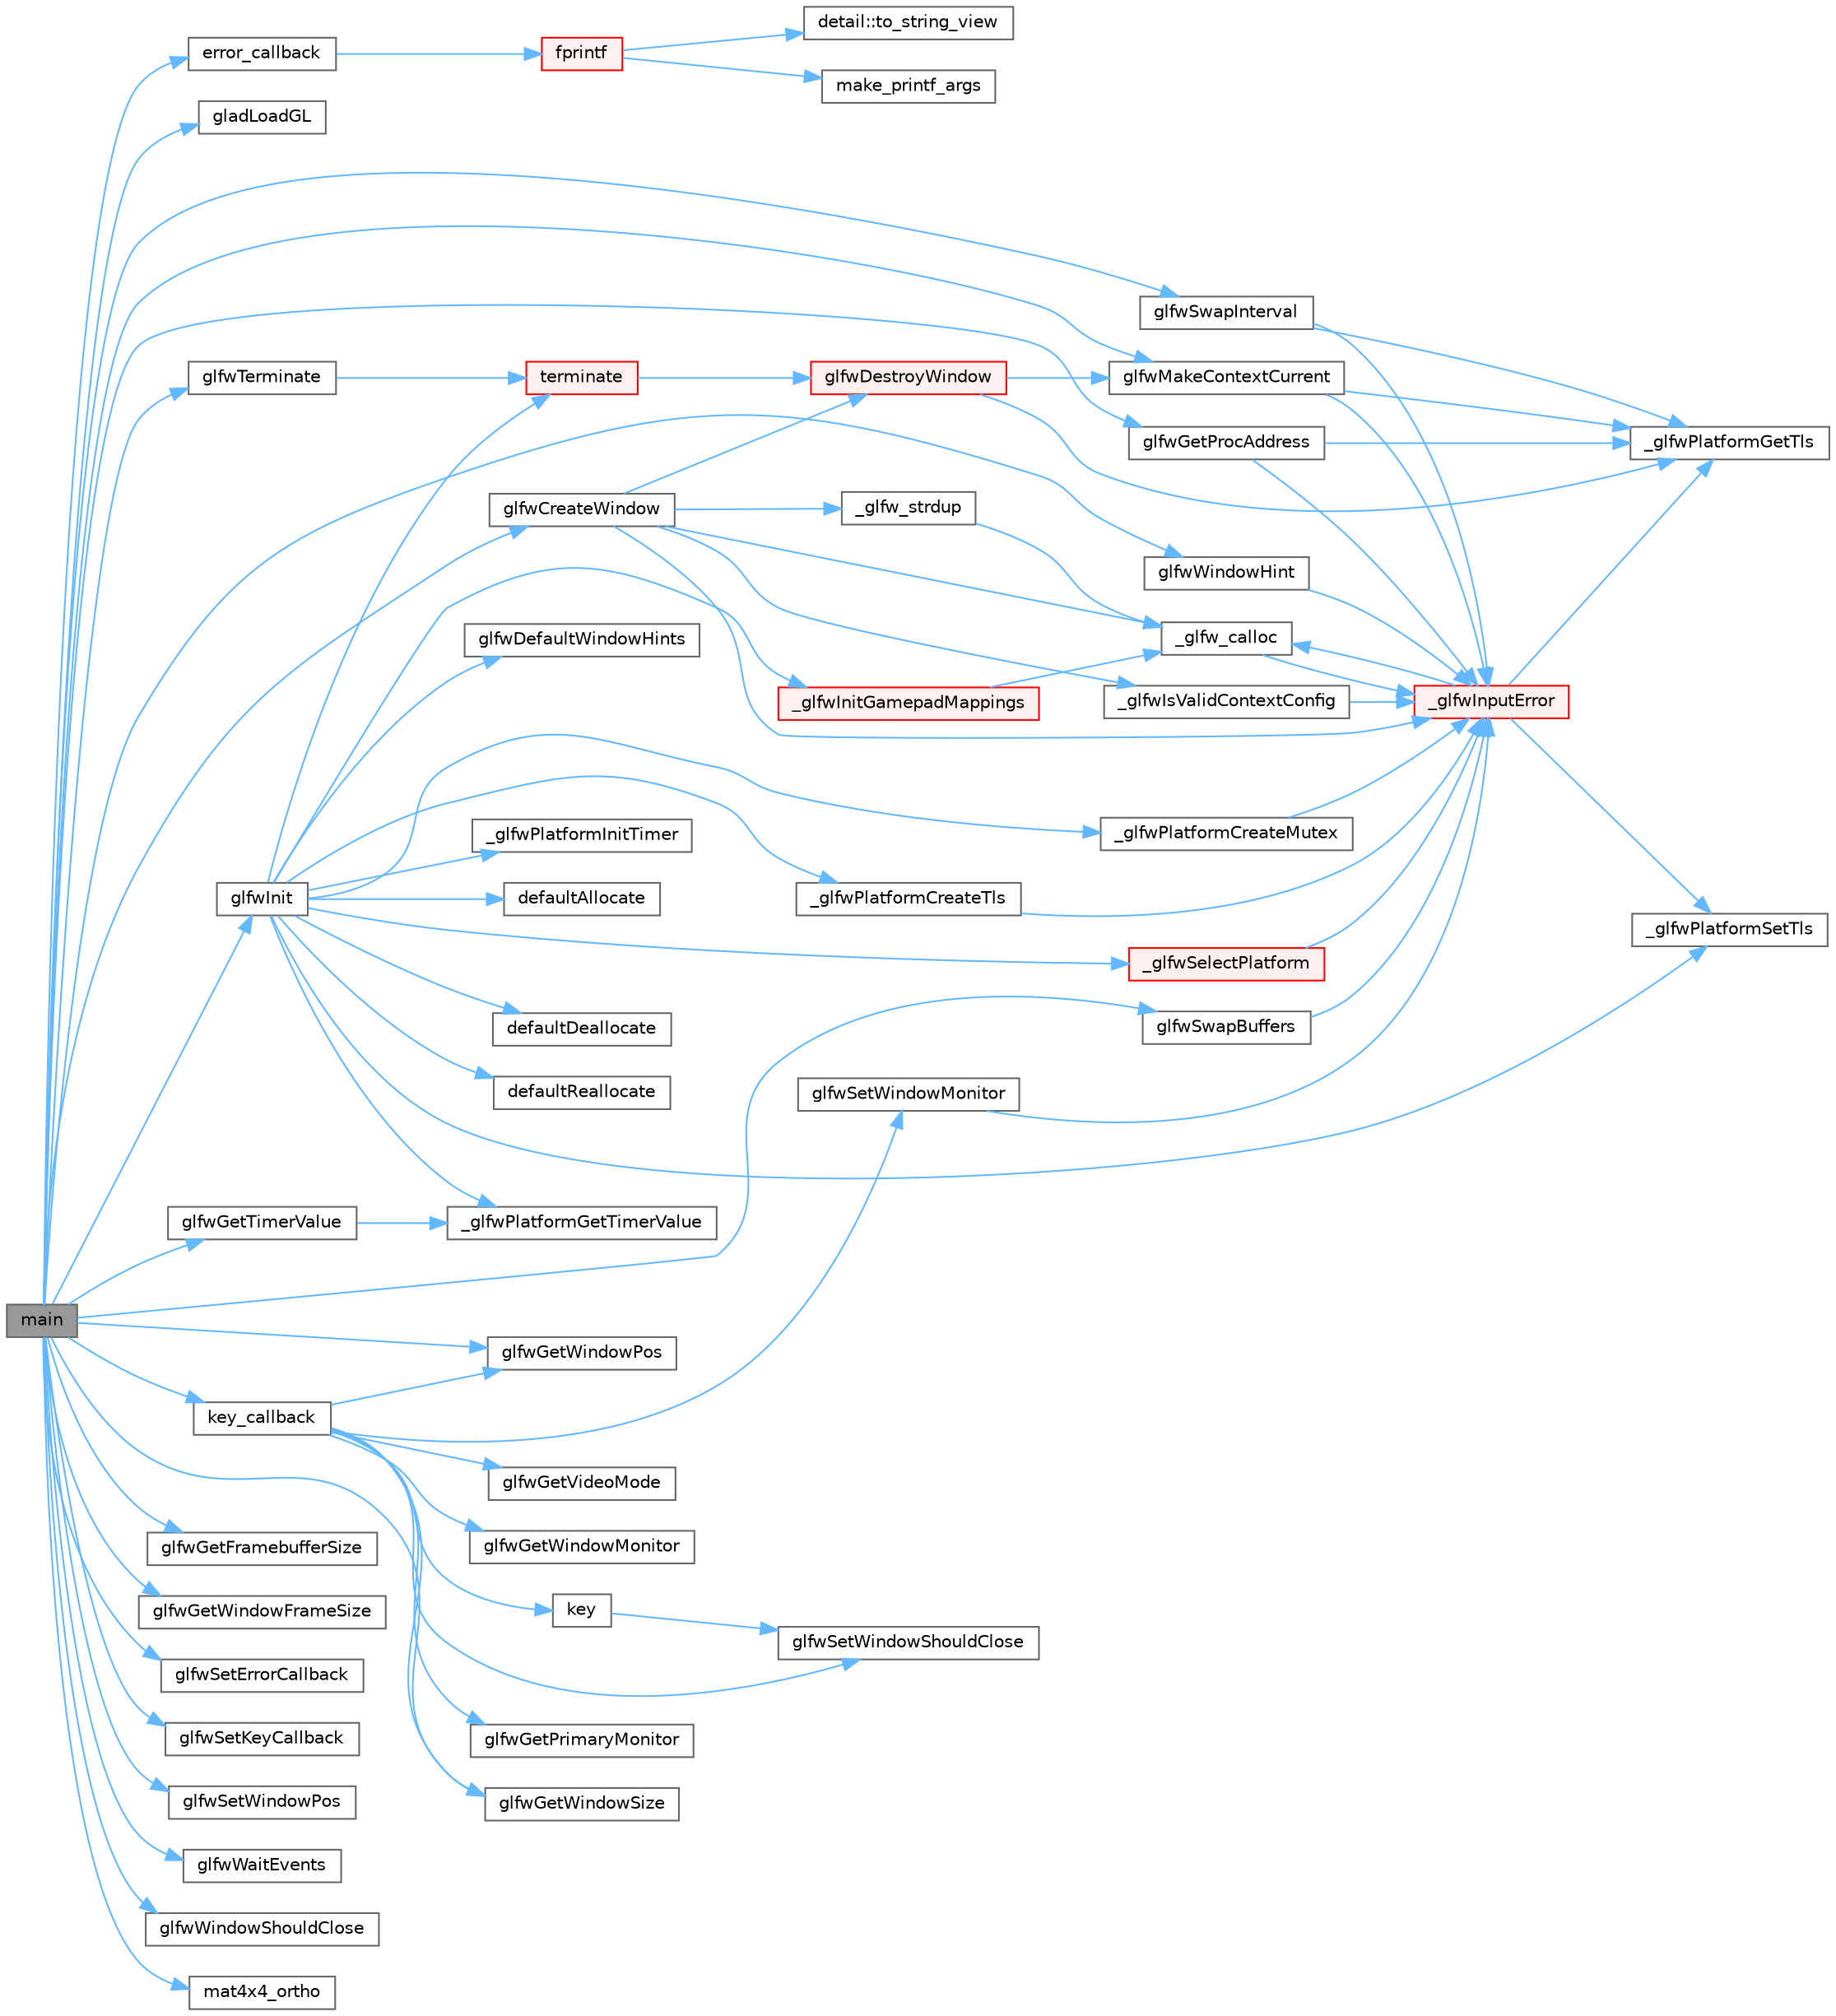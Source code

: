 digraph "main"
{
 // LATEX_PDF_SIZE
  bgcolor="transparent";
  edge [fontname=Helvetica,fontsize=10,labelfontname=Helvetica,labelfontsize=10];
  node [fontname=Helvetica,fontsize=10,shape=box,height=0.2,width=0.4];
  rankdir="LR";
  Node1 [id="Node000001",label="main",height=0.2,width=0.4,color="gray40", fillcolor="grey60", style="filled", fontcolor="black",tooltip=" "];
  Node1 -> Node2 [id="edge1_Node000001_Node000002",color="steelblue1",style="solid",tooltip=" "];
  Node2 [id="Node000002",label="error_callback",height=0.2,width=0.4,color="grey40", fillcolor="white", style="filled",URL="$heightmap_8c.html#a6e6d1771a9242858811be0a3569838fa",tooltip=" "];
  Node2 -> Node3 [id="edge2_Node000002_Node000003",color="steelblue1",style="solid",tooltip=" "];
  Node3 [id="Node000003",label="fprintf",height=0.2,width=0.4,color="red", fillcolor="#FFF0F0", style="filled",URL="$printf_8h.html#a9f315126362cae9675de1642105e631e",tooltip=" "];
  Node3 -> Node4 [id="edge3_Node000003_Node000004",color="steelblue1",style="solid",tooltip=" "];
  Node4 [id="Node000004",label="make_printf_args",height=0.2,width=0.4,color="grey40", fillcolor="white", style="filled",URL="$printf_8h.html#a27dcc0efcda04388971dbea3c875f122",tooltip=" "];
  Node3 -> Node5 [id="edge4_Node000003_Node000005",color="steelblue1",style="solid",tooltip=" "];
  Node5 [id="Node000005",label="detail::to_string_view",height=0.2,width=0.4,color="grey40", fillcolor="white", style="filled",URL="$namespacedetail.html#abeae79fa3e1eded2d8fbd56cc9f0960e",tooltip=" "];
  Node1 -> Node36 [id="edge5_Node000001_Node000036",color="steelblue1",style="solid",tooltip=" "];
  Node36 [id="Node000036",label="gladLoadGL",height=0.2,width=0.4,color="grey40", fillcolor="white", style="filled",URL="$gl_8h.html#a7994567e82772589f6e507f74300bac0",tooltip=" "];
  Node1 -> Node37 [id="edge6_Node000001_Node000037",color="steelblue1",style="solid",tooltip=" "];
  Node37 [id="Node000037",label="glfwCreateWindow",height=0.2,width=0.4,color="grey40", fillcolor="white", style="filled",URL="$group__window.html#gaaccd00fafe81e2db94e8cdf55721e055",tooltip="Creates a window and its associated context."];
  Node37 -> Node38 [id="edge7_Node000037_Node000038",color="steelblue1",style="solid",tooltip=" "];
  Node38 [id="Node000038",label="_glfw_calloc",height=0.2,width=0.4,color="grey40", fillcolor="white", style="filled",URL="$glfw_2src_2init_8c.html#a88a6e01ef5c1245a6d2a5e62b02e5678",tooltip=" "];
  Node38 -> Node39 [id="edge8_Node000038_Node000039",color="steelblue1",style="solid",tooltip=" "];
  Node39 [id="Node000039",label="_glfwInputError",height=0.2,width=0.4,color="red", fillcolor="#FFF0F0", style="filled",URL="$glfw_2src_2init_8c.html#a3287b282ec57a4a89127ae51f49f10f5",tooltip=" "];
  Node39 -> Node38 [id="edge9_Node000039_Node000038",color="steelblue1",style="solid",tooltip=" "];
  Node39 -> Node40 [id="edge10_Node000039_Node000040",color="steelblue1",style="solid",tooltip=" "];
  Node40 [id="Node000040",label="_glfwPlatformGetTls",height=0.2,width=0.4,color="grey40", fillcolor="white", style="filled",URL="$posix__thread_8c.html#a7d2f6e8ecd2e06f2e86d9446d642bd00",tooltip=" "];
  Node39 -> Node42 [id="edge11_Node000039_Node000042",color="steelblue1",style="solid",tooltip=" "];
  Node42 [id="Node000042",label="_glfwPlatformSetTls",height=0.2,width=0.4,color="grey40", fillcolor="white", style="filled",URL="$posix__thread_8c.html#a302f48b6d4dba6b3579449d8a43cfae7",tooltip=" "];
  Node37 -> Node44 [id="edge12_Node000037_Node000044",color="steelblue1",style="solid",tooltip=" "];
  Node44 [id="Node000044",label="_glfw_strdup",height=0.2,width=0.4,color="grey40", fillcolor="white", style="filled",URL="$glfw_2src_2init_8c.html#af725e1f466a710a1fc590ff3726f1151",tooltip=" "];
  Node44 -> Node38 [id="edge13_Node000044_Node000038",color="steelblue1",style="solid",tooltip=" "];
  Node37 -> Node39 [id="edge14_Node000037_Node000039",color="steelblue1",style="solid",tooltip=" "];
  Node37 -> Node45 [id="edge15_Node000037_Node000045",color="steelblue1",style="solid",tooltip=" "];
  Node45 [id="Node000045",label="_glfwIsValidContextConfig",height=0.2,width=0.4,color="grey40", fillcolor="white", style="filled",URL="$context_8c.html#a659c5d5b0cd359304004700d16a76954",tooltip=" "];
  Node45 -> Node39 [id="edge16_Node000045_Node000039",color="steelblue1",style="solid",tooltip=" "];
  Node37 -> Node46 [id="edge17_Node000037_Node000046",color="steelblue1",style="solid",tooltip=" "];
  Node46 [id="Node000046",label="glfwDestroyWindow",height=0.2,width=0.4,color="red", fillcolor="#FFF0F0", style="filled",URL="$group__window.html#ga806747476b7247d292be3711c323ea10",tooltip="Destroys the specified window and its context."];
  Node46 -> Node40 [id="edge18_Node000046_Node000040",color="steelblue1",style="solid",tooltip=" "];
  Node46 -> Node48 [id="edge19_Node000046_Node000048",color="steelblue1",style="solid",tooltip=" "];
  Node48 [id="Node000048",label="glfwMakeContextCurrent",height=0.2,width=0.4,color="grey40", fillcolor="white", style="filled",URL="$group__context.html#gafd76c93e15ec8b0b90506a9936a46185",tooltip="Makes the context of the specified window current for the calling thread."];
  Node48 -> Node39 [id="edge20_Node000048_Node000039",color="steelblue1",style="solid",tooltip=" "];
  Node48 -> Node40 [id="edge21_Node000048_Node000040",color="steelblue1",style="solid",tooltip=" "];
  Node1 -> Node49 [id="edge22_Node000001_Node000049",color="steelblue1",style="solid",tooltip=" "];
  Node49 [id="Node000049",label="glfwGetFramebufferSize",height=0.2,width=0.4,color="grey40", fillcolor="white", style="filled",URL="$group__window.html#gaf7d17f3534b4b6dc9a6f905e3a240b7e",tooltip="Retrieves the size of the framebuffer of the specified window."];
  Node1 -> Node50 [id="edge23_Node000001_Node000050",color="steelblue1",style="solid",tooltip=" "];
  Node50 [id="Node000050",label="glfwGetProcAddress",height=0.2,width=0.4,color="grey40", fillcolor="white", style="filled",URL="$group__context.html#ga0e8af175218929615c16e74938c10f2a",tooltip="Returns the address of the specified function for the current context."];
  Node50 -> Node39 [id="edge24_Node000050_Node000039",color="steelblue1",style="solid",tooltip=" "];
  Node50 -> Node40 [id="edge25_Node000050_Node000040",color="steelblue1",style="solid",tooltip=" "];
  Node1 -> Node51 [id="edge26_Node000001_Node000051",color="steelblue1",style="solid",tooltip=" "];
  Node51 [id="Node000051",label="glfwGetTimerValue",height=0.2,width=0.4,color="grey40", fillcolor="white", style="filled",URL="$group__input.html#gaa00c3e32227eb70b3968fca0bfe4ae26",tooltip="Returns the current value of the raw timer."];
  Node51 -> Node52 [id="edge27_Node000051_Node000052",color="steelblue1",style="solid",tooltip=" "];
  Node52 [id="Node000052",label="_glfwPlatformGetTimerValue",height=0.2,width=0.4,color="grey40", fillcolor="white", style="filled",URL="$posix__time_8c.html#a5ee7e09b380d3afdd3c2738b726a2a6e",tooltip=" "];
  Node1 -> Node53 [id="edge28_Node000001_Node000053",color="steelblue1",style="solid",tooltip=" "];
  Node53 [id="Node000053",label="glfwGetWindowFrameSize",height=0.2,width=0.4,color="grey40", fillcolor="white", style="filled",URL="$group__window.html#gaad46cdaae2eb732f68d3a1499a7c5409",tooltip="Retrieves the size of the frame of the window."];
  Node1 -> Node54 [id="edge29_Node000001_Node000054",color="steelblue1",style="solid",tooltip=" "];
  Node54 [id="Node000054",label="glfwGetWindowPos",height=0.2,width=0.4,color="grey40", fillcolor="white", style="filled",URL="$group__window.html#ga0076a8591ef7494d359730cf2250b45b",tooltip="Retrieves the position of the content area of the specified window."];
  Node1 -> Node55 [id="edge30_Node000001_Node000055",color="steelblue1",style="solid",tooltip=" "];
  Node55 [id="Node000055",label="glfwGetWindowSize",height=0.2,width=0.4,color="grey40", fillcolor="white", style="filled",URL="$group__window.html#ga7feb769ebb3f3d21579b5a3fb07be76e",tooltip="Retrieves the size of the content area of the specified window."];
  Node1 -> Node56 [id="edge31_Node000001_Node000056",color="steelblue1",style="solid",tooltip=" "];
  Node56 [id="Node000056",label="glfwInit",height=0.2,width=0.4,color="grey40", fillcolor="white", style="filled",URL="$group__init.html#gab41771f0215a2e0afb4cf1cf98082d40",tooltip="Initializes the GLFW library."];
  Node56 -> Node57 [id="edge32_Node000056_Node000057",color="steelblue1",style="solid",tooltip=" "];
  Node57 [id="Node000057",label="_glfwInitGamepadMappings",height=0.2,width=0.4,color="red", fillcolor="#FFF0F0", style="filled",URL="$input_8c.html#a1dab257a37caa6b39cfe9924c2487db6",tooltip=" "];
  Node57 -> Node38 [id="edge33_Node000057_Node000038",color="steelblue1",style="solid",tooltip=" "];
  Node56 -> Node59 [id="edge34_Node000056_Node000059",color="steelblue1",style="solid",tooltip=" "];
  Node59 [id="Node000059",label="_glfwPlatformCreateMutex",height=0.2,width=0.4,color="grey40", fillcolor="white", style="filled",URL="$posix__thread_8c.html#a6c5f30449fe62f561c9b01f839ec0438",tooltip=" "];
  Node59 -> Node39 [id="edge35_Node000059_Node000039",color="steelblue1",style="solid",tooltip=" "];
  Node56 -> Node60 [id="edge36_Node000056_Node000060",color="steelblue1",style="solid",tooltip=" "];
  Node60 [id="Node000060",label="_glfwPlatformCreateTls",height=0.2,width=0.4,color="grey40", fillcolor="white", style="filled",URL="$posix__thread_8c.html#afad94d57290ac85fbece14f93c41754f",tooltip=" "];
  Node60 -> Node39 [id="edge37_Node000060_Node000039",color="steelblue1",style="solid",tooltip=" "];
  Node56 -> Node52 [id="edge38_Node000056_Node000052",color="steelblue1",style="solid",tooltip=" "];
  Node56 -> Node61 [id="edge39_Node000056_Node000061",color="steelblue1",style="solid",tooltip=" "];
  Node61 [id="Node000061",label="_glfwPlatformInitTimer",height=0.2,width=0.4,color="grey40", fillcolor="white", style="filled",URL="$posix__time_8c.html#a6029c1379e357d7b4e8836e1c1ad2fa2",tooltip=" "];
  Node56 -> Node42 [id="edge40_Node000056_Node000042",color="steelblue1",style="solid",tooltip=" "];
  Node56 -> Node62 [id="edge41_Node000056_Node000062",color="steelblue1",style="solid",tooltip=" "];
  Node62 [id="Node000062",label="_glfwSelectPlatform",height=0.2,width=0.4,color="red", fillcolor="#FFF0F0", style="filled",URL="$platform_8c.html#ac0e7d5f9c3735b1959f87e959b90ce53",tooltip=" "];
  Node62 -> Node39 [id="edge42_Node000062_Node000039",color="steelblue1",style="solid",tooltip=" "];
  Node56 -> Node194 [id="edge43_Node000056_Node000194",color="steelblue1",style="solid",tooltip=" "];
  Node194 [id="Node000194",label="defaultAllocate",height=0.2,width=0.4,color="grey40", fillcolor="white", style="filled",URL="$glfw_2src_2init_8c.html#a84bc7140bca4ebe2e32016f87e1a3e19",tooltip=" "];
  Node56 -> Node195 [id="edge44_Node000056_Node000195",color="steelblue1",style="solid",tooltip=" "];
  Node195 [id="Node000195",label="defaultDeallocate",height=0.2,width=0.4,color="grey40", fillcolor="white", style="filled",URL="$glfw_2src_2init_8c.html#a81fde93f12ddf3ac12ffec825358ef9b",tooltip=" "];
  Node56 -> Node196 [id="edge45_Node000056_Node000196",color="steelblue1",style="solid",tooltip=" "];
  Node196 [id="Node000196",label="defaultReallocate",height=0.2,width=0.4,color="grey40", fillcolor="white", style="filled",URL="$glfw_2src_2init_8c.html#ad57bef403de5abe0338b4c1b8a7650fb",tooltip=" "];
  Node56 -> Node197 [id="edge46_Node000056_Node000197",color="steelblue1",style="solid",tooltip=" "];
  Node197 [id="Node000197",label="glfwDefaultWindowHints",height=0.2,width=0.4,color="grey40", fillcolor="white", style="filled",URL="$group__window.html#ga8050ddceed9dc6bd9d3aa35666195cd4",tooltip="Resets all window hints to their default values."];
  Node56 -> Node198 [id="edge47_Node000056_Node000198",color="steelblue1",style="solid",tooltip=" "];
  Node198 [id="Node000198",label="terminate",height=0.2,width=0.4,color="red", fillcolor="#FFF0F0", style="filled",URL="$glfw_2src_2init_8c.html#ae5a773506a43a9bc54bce503f234c209",tooltip=" "];
  Node198 -> Node46 [id="edge48_Node000198_Node000046",color="steelblue1",style="solid",tooltip=" "];
  Node1 -> Node48 [id="edge49_Node000001_Node000048",color="steelblue1",style="solid",tooltip=" "];
  Node1 -> Node204 [id="edge50_Node000001_Node000204",color="steelblue1",style="solid",tooltip=" "];
  Node204 [id="Node000204",label="glfwSetErrorCallback",height=0.2,width=0.4,color="grey40", fillcolor="white", style="filled",URL="$group__init.html#ga746e2757d069eaea423349aca6ae097a",tooltip="Sets the error callback."];
  Node1 -> Node205 [id="edge51_Node000001_Node000205",color="steelblue1",style="solid",tooltip=" "];
  Node205 [id="Node000205",label="glfwSetKeyCallback",height=0.2,width=0.4,color="grey40", fillcolor="white", style="filled",URL="$group__input.html#gaa4cbcb81b939b8800e44cea971ddae47",tooltip="Sets the key callback."];
  Node1 -> Node206 [id="edge52_Node000001_Node000206",color="steelblue1",style="solid",tooltip=" "];
  Node206 [id="Node000206",label="glfwSetWindowPos",height=0.2,width=0.4,color="grey40", fillcolor="white", style="filled",URL="$group__window.html#ga0dc8d880a0d87be16d3ea8114561f6f0",tooltip="Sets the position of the content area of the specified window."];
  Node1 -> Node207 [id="edge53_Node000001_Node000207",color="steelblue1",style="solid",tooltip=" "];
  Node207 [id="Node000207",label="glfwSwapBuffers",height=0.2,width=0.4,color="grey40", fillcolor="white", style="filled",URL="$group__window.html#gafb827800eedbfcbc97b1e5408df668d7",tooltip="Swaps the front and back buffers of the specified window."];
  Node207 -> Node39 [id="edge54_Node000207_Node000039",color="steelblue1",style="solid",tooltip=" "];
  Node1 -> Node208 [id="edge55_Node000001_Node000208",color="steelblue1",style="solid",tooltip=" "];
  Node208 [id="Node000208",label="glfwSwapInterval",height=0.2,width=0.4,color="grey40", fillcolor="white", style="filled",URL="$group__context.html#ga12a595c06947cec4967c6e1f14210a8a",tooltip="Sets the swap interval for the current context."];
  Node208 -> Node39 [id="edge56_Node000208_Node000039",color="steelblue1",style="solid",tooltip=" "];
  Node208 -> Node40 [id="edge57_Node000208_Node000040",color="steelblue1",style="solid",tooltip=" "];
  Node1 -> Node209 [id="edge58_Node000001_Node000209",color="steelblue1",style="solid",tooltip=" "];
  Node209 [id="Node000209",label="glfwTerminate",height=0.2,width=0.4,color="grey40", fillcolor="white", style="filled",URL="$group__init.html#gafd90e6fd4819ea9e22e5e739519a6504",tooltip="Terminates the GLFW library."];
  Node209 -> Node198 [id="edge59_Node000209_Node000198",color="steelblue1",style="solid",tooltip=" "];
  Node1 -> Node210 [id="edge60_Node000001_Node000210",color="steelblue1",style="solid",tooltip=" "];
  Node210 [id="Node000210",label="glfwWaitEvents",height=0.2,width=0.4,color="grey40", fillcolor="white", style="filled",URL="$group__window.html#ga6e042d05823c11e11c7339b81a237738",tooltip="Waits until events are queued and processes them."];
  Node1 -> Node211 [id="edge61_Node000001_Node000211",color="steelblue1",style="solid",tooltip=" "];
  Node211 [id="Node000211",label="glfwWindowHint",height=0.2,width=0.4,color="grey40", fillcolor="white", style="filled",URL="$group__window.html#ga69c40728499720bef8a49aa925ea0efa",tooltip="Sets the specified window hint to the desired value."];
  Node211 -> Node39 [id="edge62_Node000211_Node000039",color="steelblue1",style="solid",tooltip=" "];
  Node1 -> Node212 [id="edge63_Node000001_Node000212",color="steelblue1",style="solid",tooltip=" "];
  Node212 [id="Node000212",label="glfwWindowShouldClose",height=0.2,width=0.4,color="grey40", fillcolor="white", style="filled",URL="$group__window.html#gaa6162f67dfa38b8beda2fea623649332",tooltip="Checks the close flag of the specified window."];
  Node1 -> Node213 [id="edge64_Node000001_Node000213",color="steelblue1",style="solid",tooltip=" "];
  Node213 [id="Node000213",label="key_callback",height=0.2,width=0.4,color="grey40", fillcolor="white", style="filled",URL="$boing_8c.html#a286930f4e8ede059b83ff6eafa2ff718",tooltip=" "];
  Node213 -> Node214 [id="edge65_Node000213_Node000214",color="steelblue1",style="solid",tooltip=" "];
  Node214 [id="Node000214",label="glfwGetPrimaryMonitor",height=0.2,width=0.4,color="grey40", fillcolor="white", style="filled",URL="$group__monitor.html#ga34befff4f9f0fae09dd8de6fb0eb4f3e",tooltip="Returns the primary monitor."];
  Node213 -> Node215 [id="edge66_Node000213_Node000215",color="steelblue1",style="solid",tooltip=" "];
  Node215 [id="Node000215",label="glfwGetVideoMode",height=0.2,width=0.4,color="grey40", fillcolor="white", style="filled",URL="$group__monitor.html#ga21f7f60de4f4d0fa360c7ad159b75c9e",tooltip="Returns the current mode of the specified monitor."];
  Node213 -> Node216 [id="edge67_Node000213_Node000216",color="steelblue1",style="solid",tooltip=" "];
  Node216 [id="Node000216",label="glfwGetWindowMonitor",height=0.2,width=0.4,color="grey40", fillcolor="white", style="filled",URL="$group__window.html#gad441645a53bc9274a0ee163d40f0c637",tooltip="Returns the monitor that the window uses for full screen mode."];
  Node213 -> Node54 [id="edge68_Node000213_Node000054",color="steelblue1",style="solid",tooltip=" "];
  Node213 -> Node55 [id="edge69_Node000213_Node000055",color="steelblue1",style="solid",tooltip=" "];
  Node213 -> Node217 [id="edge70_Node000213_Node000217",color="steelblue1",style="solid",tooltip=" "];
  Node217 [id="Node000217",label="glfwSetWindowMonitor",height=0.2,width=0.4,color="grey40", fillcolor="white", style="filled",URL="$group__window.html#ga12fabf78575e59c00f822f323ae0b6ae",tooltip="Sets the mode, monitor, video mode and placement of a window."];
  Node217 -> Node39 [id="edge71_Node000217_Node000039",color="steelblue1",style="solid",tooltip=" "];
  Node213 -> Node96 [id="edge72_Node000213_Node000096",color="steelblue1",style="solid",tooltip=" "];
  Node96 [id="Node000096",label="glfwSetWindowShouldClose",height=0.2,width=0.4,color="grey40", fillcolor="white", style="filled",URL="$group__window.html#ga1cadeda7a1e2f224e06a8415d30741aa",tooltip="Sets the close flag of the specified window."];
  Node213 -> Node95 [id="edge73_Node000213_Node000095",color="steelblue1",style="solid",tooltip=" "];
  Node95 [id="Node000095",label="key",height=0.2,width=0.4,color="grey40", fillcolor="white", style="filled",URL="$gears_8c.html#accd6b5b92b78666e36543412d4ac14cd",tooltip=" "];
  Node95 -> Node96 [id="edge74_Node000095_Node000096",color="steelblue1",style="solid",tooltip=" "];
  Node1 -> Node218 [id="edge75_Node000001_Node000218",color="steelblue1",style="solid",tooltip=" "];
  Node218 [id="Node000218",label="mat4x4_ortho",height=0.2,width=0.4,color="grey40", fillcolor="white", style="filled",URL="$linmath_8h.html#a9d5fe21cb49e77776d3100a0d2e0ce31",tooltip=" "];
}
